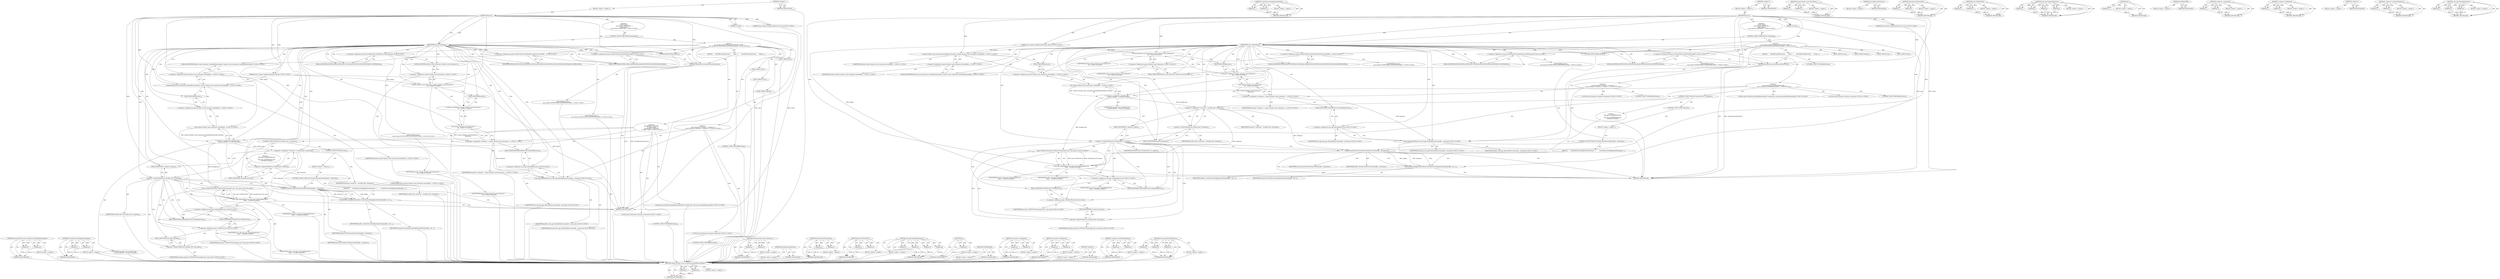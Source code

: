 digraph "web_app.DeleteAllShortcuts" {
vulnerable_143 [label=<(METHOD,content.Details&lt;const extensions.InstalledExtensionInfo&gt;)>];
vulnerable_144 [label=<(PARAM,p1)>];
vulnerable_145 [label=<(PARAM,p2)>];
vulnerable_146 [label=<(BLOCK,&lt;empty&gt;,&lt;empty&gt;)>];
vulnerable_147 [label=<(METHOD_RETURN,ANY)>];
vulnerable_170 [label=<(METHOD,CreateShortcutsInApplicationsMenu)>];
vulnerable_171 [label=<(PARAM,p1)>];
vulnerable_172 [label=<(PARAM,p2)>];
vulnerable_173 [label=<(BLOCK,&lt;empty&gt;,&lt;empty&gt;)>];
vulnerable_174 [label=<(METHOD_RETURN,ANY)>];
vulnerable_6 [label=<(METHOD,&lt;global&gt;)<SUB>1</SUB>>];
vulnerable_7 [label=<(BLOCK,&lt;empty&gt;,&lt;empty&gt;)<SUB>1</SUB>>];
vulnerable_8 [label=<(METHOD,Observe)<SUB>1</SUB>>];
vulnerable_9 [label=<(PARAM,int type)<SUB>1</SUB>>];
vulnerable_10 [label="<(PARAM,const content::NotificationSource&amp; source)<SUB>2</SUB>>"];
vulnerable_11 [label="<(PARAM,const content::NotificationDetails&amp; details)<SUB>3</SUB>>"];
vulnerable_12 [label="<(BLOCK,{
  switch (type) {
    case chrome::NOTIFICATI...,{
  switch (type) {
    case chrome::NOTIFICATI...)<SUB>3</SUB>>"];
vulnerable_13 [label=<(CONTROL_STRUCTURE,SWITCH,switch(type))<SUB>4</SUB>>];
vulnerable_14 [label=<(IDENTIFIER,type,switch(type))<SUB>4</SUB>>];
vulnerable_15 [label="<(BLOCK,{
    case chrome::NOTIFICATION_EXTENSIONS_READ...,{
    case chrome::NOTIFICATION_EXTENSIONS_READ...)<SUB>4</SUB>>"];
vulnerable_16 [label=<(JUMP_TARGET,case)<SUB>5</SUB>>];
vulnerable_17 [label="<(&lt;operator&gt;.fieldAccess,chrome::NOTIFICATION_EXTENSIONS_READY)<SUB>5</SUB>>"];
vulnerable_18 [label="<(IDENTIFIER,chrome,{
    case chrome::NOTIFICATION_EXTENSIONS_READ...)<SUB>5</SUB>>"];
vulnerable_19 [label=<(FIELD_IDENTIFIER,NOTIFICATION_EXTENSIONS_READY,NOTIFICATION_EXTENSIONS_READY)<SUB>5</SUB>>];
vulnerable_20 [label=<(BLOCK,{
      OnceOffCreateShortcuts();
       break;...,{
      OnceOffCreateShortcuts();
       break;...)<SUB>5</SUB>>];
vulnerable_21 [label=<(OnceOffCreateShortcuts,OnceOffCreateShortcuts())<SUB>6</SUB>>];
vulnerable_22 [label=<(CONTROL_STRUCTURE,BREAK,break;)<SUB>7</SUB>>];
vulnerable_23 [label=<(JUMP_TARGET,case)<SUB>9</SUB>>];
vulnerable_24 [label="<(&lt;operator&gt;.fieldAccess,chrome::NOTIFICATION_EXTENSION_INSTALLED_DEPREC...)<SUB>9</SUB>>"];
vulnerable_25 [label="<(IDENTIFIER,chrome,{
    case chrome::NOTIFICATION_EXTENSIONS_READ...)<SUB>9</SUB>>"];
vulnerable_26 [label=<(FIELD_IDENTIFIER,NOTIFICATION_EXTENSION_INSTALLED_DEPRECATED,NOTIFICATION_EXTENSION_INSTALLED_DEPRECATED)<SUB>9</SUB>>];
vulnerable_27 [label="<(BLOCK,{
#if defined(OS_MACOSX)
      if (!apps::IsApp...,{
#if defined(OS_MACOSX)
      if (!apps::IsApp...)<SUB>9</SUB>>"];
vulnerable_28 [label="<(LOCAL,const extensions.InstalledExtensionInfo* installed_info: extensions.InstalledExtensionInfo*)<SUB>14</SUB>>"];
vulnerable_29 [label="<(&lt;operator&gt;.assignment,* installed_info =
           content::Details&lt;...)<SUB>14</SUB>>"];
vulnerable_30 [label="<(IDENTIFIER,installed_info,* installed_info =
           content::Details&lt;...)<SUB>14</SUB>>"];
vulnerable_31 [label="<(ptr,content::Details&lt;const extensions::InstalledExt...)<SUB>15</SUB>>"];
vulnerable_32 [label="<(&lt;operator&gt;.fieldAccess,content::Details&lt;const extensions::InstalledExt...)<SUB>15</SUB>>"];
vulnerable_33 [label="<(content.Details&lt;const extensions.InstalledExtensionInfo&gt;,content::Details&lt;const extensions::InstalledExt...)<SUB>15</SUB>>"];
vulnerable_34 [label="<(&lt;operator&gt;.fieldAccess,content::Details&lt;const extensions::InstalledExt...)<SUB>15</SUB>>"];
vulnerable_35 [label="<(IDENTIFIER,content,content::Details&lt;const extensions::InstalledExt...)<SUB>15</SUB>>"];
vulnerable_36 [label="<(FIELD_IDENTIFIER,Details&lt;const extensions::InstalledExtensionInfo&gt;,Details&lt;const extensions::InstalledExtensionInfo&gt;)<SUB>15</SUB>>"];
vulnerable_37 [label="<(IDENTIFIER,details,content::Details&lt;const extensions::InstalledExt...)<SUB>15</SUB>>"];
vulnerable_38 [label=<(FIELD_IDENTIFIER,ptr,ptr)<SUB>15</SUB>>];
vulnerable_39 [label="<(LOCAL,const Extension* extension: Extension*)<SUB>17</SUB>>"];
vulnerable_40 [label=<(&lt;operator&gt;.assignment,* extension = installed_info-&gt;extension)<SUB>17</SUB>>];
vulnerable_41 [label=<(IDENTIFIER,extension,* extension = installed_info-&gt;extension)<SUB>17</SUB>>];
vulnerable_42 [label=<(&lt;operator&gt;.indirectFieldAccess,installed_info-&gt;extension)<SUB>17</SUB>>];
vulnerable_43 [label=<(IDENTIFIER,installed_info,* extension = installed_info-&gt;extension)<SUB>17</SUB>>];
vulnerable_44 [label=<(FIELD_IDENTIFIER,extension,extension)<SUB>17</SUB>>];
vulnerable_45 [label=<(CONTROL_STRUCTURE,IF,if (installed_info-&gt;is_update))<SUB>18</SUB>>];
vulnerable_46 [label=<(&lt;operator&gt;.indirectFieldAccess,installed_info-&gt;is_update)<SUB>18</SUB>>];
vulnerable_47 [label=<(IDENTIFIER,installed_info,if (installed_info-&gt;is_update))<SUB>18</SUB>>];
vulnerable_48 [label=<(FIELD_IDENTIFIER,is_update,is_update)<SUB>18</SUB>>];
vulnerable_49 [label="<(BLOCK,{
        web_app::UpdateAllShortcuts(
        ...,{
        web_app::UpdateAllShortcuts(
        ...)<SUB>18</SUB>>"];
vulnerable_50 [label="<(web_app.UpdateAllShortcuts,web_app::UpdateAllShortcuts(
            base::...)<SUB>19</SUB>>"];
vulnerable_51 [label="<(&lt;operator&gt;.fieldAccess,web_app::UpdateAllShortcuts)<SUB>19</SUB>>"];
vulnerable_52 [label="<(IDENTIFIER,web_app,web_app::UpdateAllShortcuts(
            base::...)<SUB>19</SUB>>"];
vulnerable_53 [label=<(FIELD_IDENTIFIER,UpdateAllShortcuts,UpdateAllShortcuts)<SUB>19</SUB>>];
vulnerable_54 [label="<(base.UTF8ToUTF16,base::UTF8ToUTF16(installed_info-&gt;old_name))<SUB>20</SUB>>"];
vulnerable_55 [label="<(&lt;operator&gt;.fieldAccess,base::UTF8ToUTF16)<SUB>20</SUB>>"];
vulnerable_56 [label="<(IDENTIFIER,base,base::UTF8ToUTF16(installed_info-&gt;old_name))<SUB>20</SUB>>"];
vulnerable_57 [label=<(FIELD_IDENTIFIER,UTF8ToUTF16,UTF8ToUTF16)<SUB>20</SUB>>];
vulnerable_58 [label=<(&lt;operator&gt;.indirectFieldAccess,installed_info-&gt;old_name)<SUB>20</SUB>>];
vulnerable_59 [label="<(IDENTIFIER,installed_info,base::UTF8ToUTF16(installed_info-&gt;old_name))<SUB>20</SUB>>"];
vulnerable_60 [label=<(FIELD_IDENTIFIER,old_name,old_name)<SUB>20</SUB>>];
vulnerable_61 [label="<(IDENTIFIER,profile_,web_app::UpdateAllShortcuts(
            base::...)<SUB>20</SUB>>"];
vulnerable_62 [label="<(IDENTIFIER,extension,web_app::UpdateAllShortcuts(
            base::...)<SUB>20</SUB>>"];
vulnerable_63 [label=<(CONTROL_STRUCTURE,ELSE,else)<SUB>21</SUB>>];
vulnerable_64 [label=<(BLOCK,&lt;empty&gt;,&lt;empty&gt;)<SUB>21</SUB>>];
vulnerable_65 [label=<(CONTROL_STRUCTURE,IF,if (ShouldCreateShortcutFor(profile_, extension)))<SUB>21</SUB>>];
vulnerable_66 [label=<(ShouldCreateShortcutFor,ShouldCreateShortcutFor(profile_, extension))<SUB>21</SUB>>];
vulnerable_67 [label=<(IDENTIFIER,profile_,ShouldCreateShortcutFor(profile_, extension))<SUB>21</SUB>>];
vulnerable_68 [label=<(IDENTIFIER,extension,ShouldCreateShortcutFor(profile_, extension))<SUB>21</SUB>>];
vulnerable_69 [label=<(BLOCK,{
        CreateShortcutsInApplicationsMenu(pro...,{
        CreateShortcutsInApplicationsMenu(pro...)<SUB>21</SUB>>];
vulnerable_70 [label=<(CreateShortcutsInApplicationsMenu,CreateShortcutsInApplicationsMenu(profile_, ext...)<SUB>22</SUB>>];
vulnerable_71 [label=<(IDENTIFIER,profile_,CreateShortcutsInApplicationsMenu(profile_, ext...)<SUB>22</SUB>>];
vulnerable_72 [label=<(IDENTIFIER,extension,CreateShortcutsInApplicationsMenu(profile_, ext...)<SUB>22</SUB>>];
vulnerable_73 [label=<(CONTROL_STRUCTURE,BREAK,break;)<SUB>24</SUB>>];
vulnerable_74 [label=<(JUMP_TARGET,case)<SUB>26</SUB>>];
vulnerable_75 [label="<(&lt;operator&gt;.fieldAccess,chrome::NOTIFICATION_EXTENSION_UNINSTALLED)<SUB>26</SUB>>"];
vulnerable_76 [label="<(IDENTIFIER,chrome,{
    case chrome::NOTIFICATION_EXTENSIONS_READ...)<SUB>26</SUB>>"];
vulnerable_77 [label=<(FIELD_IDENTIFIER,NOTIFICATION_EXTENSION_UNINSTALLED,NOTIFICATION_EXTENSION_UNINSTALLED)<SUB>26</SUB>>];
vulnerable_78 [label="<(BLOCK,{
      const Extension* extension = content::D...,{
      const Extension* extension = content::D...)<SUB>26</SUB>>"];
vulnerable_79 [label="<(LOCAL,const Extension* extension: Extension*)<SUB>27</SUB>>"];
vulnerable_80 [label="<(&lt;operator&gt;.assignment,* extension = content::Details&lt;const Extension&gt;...)<SUB>27</SUB>>"];
vulnerable_81 [label="<(IDENTIFIER,extension,* extension = content::Details&lt;const Extension&gt;...)<SUB>27</SUB>>"];
vulnerable_82 [label="<(ptr,content::Details&lt;const Extension&gt;(
          de...)<SUB>27</SUB>>"];
vulnerable_83 [label="<(&lt;operator&gt;.fieldAccess,content::Details&lt;const Extension&gt;(
          de...)<SUB>27</SUB>>"];
vulnerable_84 [label="<(content.Details&lt;const Extension&gt;,content::Details&lt;const Extension&gt;(
          de...)<SUB>27</SUB>>"];
vulnerable_85 [label="<(&lt;operator&gt;.fieldAccess,content::Details&lt;const Extension&gt;)<SUB>27</SUB>>"];
vulnerable_86 [label="<(IDENTIFIER,content,content::Details&lt;const Extension&gt;(
          de...)<SUB>27</SUB>>"];
vulnerable_87 [label=<(FIELD_IDENTIFIER,Details&lt;const Extension&gt;,Details&lt;const Extension&gt;)<SUB>27</SUB>>];
vulnerable_88 [label="<(IDENTIFIER,details,content::Details&lt;const Extension&gt;(
          de...)<SUB>28</SUB>>"];
vulnerable_89 [label=<(FIELD_IDENTIFIER,ptr,ptr)<SUB>27</SUB>>];
vulnerable_90 [label="<(web_app.DeleteAllShortcuts,web_app::DeleteAllShortcuts(profile_, extension))<SUB>29</SUB>>"];
vulnerable_91 [label="<(&lt;operator&gt;.fieldAccess,web_app::DeleteAllShortcuts)<SUB>29</SUB>>"];
vulnerable_92 [label="<(IDENTIFIER,web_app,web_app::DeleteAllShortcuts(profile_, extension))<SUB>29</SUB>>"];
vulnerable_93 [label=<(FIELD_IDENTIFIER,DeleteAllShortcuts,DeleteAllShortcuts)<SUB>29</SUB>>];
vulnerable_94 [label="<(IDENTIFIER,profile_,web_app::DeleteAllShortcuts(profile_, extension))<SUB>29</SUB>>"];
vulnerable_95 [label="<(IDENTIFIER,extension,web_app::DeleteAllShortcuts(profile_, extension))<SUB>29</SUB>>"];
vulnerable_96 [label=<(CONTROL_STRUCTURE,BREAK,break;)<SUB>30</SUB>>];
vulnerable_97 [label=<(JUMP_TARGET,default)<SUB>32</SUB>>];
vulnerable_98 [label=<(NOTREACHED,NOTREACHED())<SUB>33</SUB>>];
vulnerable_99 [label=<(METHOD_RETURN,void)<SUB>1</SUB>>];
vulnerable_101 [label=<(METHOD_RETURN,ANY)<SUB>1</SUB>>];
vulnerable_175 [label=<(METHOD,content.Details&lt;const Extension&gt;)>];
vulnerable_176 [label=<(PARAM,p1)>];
vulnerable_177 [label=<(PARAM,p2)>];
vulnerable_178 [label=<(BLOCK,&lt;empty&gt;,&lt;empty&gt;)>];
vulnerable_179 [label=<(METHOD_RETURN,ANY)>];
vulnerable_131 [label=<(METHOD,OnceOffCreateShortcuts)>];
vulnerable_132 [label=<(BLOCK,&lt;empty&gt;,&lt;empty&gt;)>];
vulnerable_133 [label=<(METHOD_RETURN,ANY)>];
vulnerable_165 [label=<(METHOD,ShouldCreateShortcutFor)>];
vulnerable_166 [label=<(PARAM,p1)>];
vulnerable_167 [label=<(PARAM,p2)>];
vulnerable_168 [label=<(BLOCK,&lt;empty&gt;,&lt;empty&gt;)>];
vulnerable_169 [label=<(METHOD_RETURN,ANY)>];
vulnerable_160 [label=<(METHOD,base.UTF8ToUTF16)>];
vulnerable_161 [label=<(PARAM,p1)>];
vulnerable_162 [label=<(PARAM,p2)>];
vulnerable_163 [label=<(BLOCK,&lt;empty&gt;,&lt;empty&gt;)>];
vulnerable_164 [label=<(METHOD_RETURN,ANY)>];
vulnerable_153 [label=<(METHOD,web_app.UpdateAllShortcuts)>];
vulnerable_154 [label=<(PARAM,p1)>];
vulnerable_155 [label=<(PARAM,p2)>];
vulnerable_156 [label=<(PARAM,p3)>];
vulnerable_157 [label=<(PARAM,p4)>];
vulnerable_158 [label=<(BLOCK,&lt;empty&gt;,&lt;empty&gt;)>];
vulnerable_159 [label=<(METHOD_RETURN,ANY)>];
vulnerable_139 [label=<(METHOD,ptr)>];
vulnerable_140 [label=<(PARAM,p1)>];
vulnerable_141 [label=<(BLOCK,&lt;empty&gt;,&lt;empty&gt;)>];
vulnerable_142 [label=<(METHOD_RETURN,ANY)>];
vulnerable_186 [label=<(METHOD,NOTREACHED)>];
vulnerable_187 [label=<(BLOCK,&lt;empty&gt;,&lt;empty&gt;)>];
vulnerable_188 [label=<(METHOD_RETURN,ANY)>];
vulnerable_134 [label=<(METHOD,&lt;operator&gt;.assignment)>];
vulnerable_135 [label=<(PARAM,p1)>];
vulnerable_136 [label=<(PARAM,p2)>];
vulnerable_137 [label=<(BLOCK,&lt;empty&gt;,&lt;empty&gt;)>];
vulnerable_138 [label=<(METHOD_RETURN,ANY)>];
vulnerable_126 [label=<(METHOD,&lt;operator&gt;.fieldAccess)>];
vulnerable_127 [label=<(PARAM,p1)>];
vulnerable_128 [label=<(PARAM,p2)>];
vulnerable_129 [label=<(BLOCK,&lt;empty&gt;,&lt;empty&gt;)>];
vulnerable_130 [label=<(METHOD_RETURN,ANY)>];
vulnerable_120 [label=<(METHOD,&lt;global&gt;)<SUB>1</SUB>>];
vulnerable_121 [label=<(BLOCK,&lt;empty&gt;,&lt;empty&gt;)>];
vulnerable_122 [label=<(METHOD_RETURN,ANY)>];
vulnerable_148 [label=<(METHOD,&lt;operator&gt;.indirectFieldAccess)>];
vulnerable_149 [label=<(PARAM,p1)>];
vulnerable_150 [label=<(PARAM,p2)>];
vulnerable_151 [label=<(BLOCK,&lt;empty&gt;,&lt;empty&gt;)>];
vulnerable_152 [label=<(METHOD_RETURN,ANY)>];
vulnerable_180 [label=<(METHOD,web_app.DeleteAllShortcuts)>];
vulnerable_181 [label=<(PARAM,p1)>];
vulnerable_182 [label=<(PARAM,p2)>];
vulnerable_183 [label=<(PARAM,p3)>];
vulnerable_184 [label=<(BLOCK,&lt;empty&gt;,&lt;empty&gt;)>];
vulnerable_185 [label=<(METHOD_RETURN,ANY)>];
fixed_143 [label=<(METHOD,content.Details&lt;const extensions.InstalledExtensionInfo&gt;)>];
fixed_144 [label=<(PARAM,p1)>];
fixed_145 [label=<(PARAM,p2)>];
fixed_146 [label=<(BLOCK,&lt;empty&gt;,&lt;empty&gt;)>];
fixed_147 [label=<(METHOD_RETURN,ANY)>];
fixed_170 [label=<(METHOD,CreateShortcutsInApplicationsMenu)>];
fixed_171 [label=<(PARAM,p1)>];
fixed_172 [label=<(PARAM,p2)>];
fixed_173 [label=<(BLOCK,&lt;empty&gt;,&lt;empty&gt;)>];
fixed_174 [label=<(METHOD_RETURN,ANY)>];
fixed_6 [label=<(METHOD,&lt;global&gt;)<SUB>1</SUB>>];
fixed_7 [label=<(BLOCK,&lt;empty&gt;,&lt;empty&gt;)<SUB>1</SUB>>];
fixed_8 [label=<(METHOD,Observe)<SUB>1</SUB>>];
fixed_9 [label=<(PARAM,int type)<SUB>1</SUB>>];
fixed_10 [label="<(PARAM,const content::NotificationSource&amp; source)<SUB>2</SUB>>"];
fixed_11 [label="<(PARAM,const content::NotificationDetails&amp; details)<SUB>3</SUB>>"];
fixed_12 [label="<(BLOCK,{
  switch (type) {
    case chrome::NOTIFICATI...,{
  switch (type) {
    case chrome::NOTIFICATI...)<SUB>3</SUB>>"];
fixed_13 [label=<(CONTROL_STRUCTURE,SWITCH,switch(type))<SUB>4</SUB>>];
fixed_14 [label=<(IDENTIFIER,type,switch(type))<SUB>4</SUB>>];
fixed_15 [label="<(BLOCK,{
    case chrome::NOTIFICATION_EXTENSIONS_READ...,{
    case chrome::NOTIFICATION_EXTENSIONS_READ...)<SUB>4</SUB>>"];
fixed_16 [label=<(JUMP_TARGET,case)<SUB>5</SUB>>];
fixed_17 [label="<(&lt;operator&gt;.fieldAccess,chrome::NOTIFICATION_EXTENSIONS_READY)<SUB>5</SUB>>"];
fixed_18 [label="<(IDENTIFIER,chrome,{
    case chrome::NOTIFICATION_EXTENSIONS_READ...)<SUB>5</SUB>>"];
fixed_19 [label=<(FIELD_IDENTIFIER,NOTIFICATION_EXTENSIONS_READY,NOTIFICATION_EXTENSIONS_READY)<SUB>5</SUB>>];
fixed_20 [label=<(BLOCK,{
      OnceOffCreateShortcuts();
       break;...,{
      OnceOffCreateShortcuts();
       break;...)<SUB>5</SUB>>];
fixed_21 [label=<(OnceOffCreateShortcuts,OnceOffCreateShortcuts())<SUB>6</SUB>>];
fixed_22 [label=<(CONTROL_STRUCTURE,BREAK,break;)<SUB>7</SUB>>];
fixed_23 [label=<(JUMP_TARGET,case)<SUB>9</SUB>>];
fixed_24 [label="<(&lt;operator&gt;.fieldAccess,chrome::NOTIFICATION_EXTENSION_INSTALLED_DEPREC...)<SUB>9</SUB>>"];
fixed_25 [label="<(IDENTIFIER,chrome,{
    case chrome::NOTIFICATION_EXTENSIONS_READ...)<SUB>9</SUB>>"];
fixed_26 [label=<(FIELD_IDENTIFIER,NOTIFICATION_EXTENSION_INSTALLED_DEPRECATED,NOTIFICATION_EXTENSION_INSTALLED_DEPRECATED)<SUB>9</SUB>>];
fixed_27 [label="<(BLOCK,{
       const extensions::InstalledExtensionIn...,{
       const extensions::InstalledExtensionIn...)<SUB>9</SUB>>"];
fixed_28 [label="<(LOCAL,const extensions.InstalledExtensionInfo* installed_info: extensions.InstalledExtensionInfo*)<SUB>10</SUB>>"];
fixed_29 [label="<(&lt;operator&gt;.assignment,* installed_info =
           content::Details&lt;...)<SUB>10</SUB>>"];
fixed_30 [label="<(IDENTIFIER,installed_info,* installed_info =
           content::Details&lt;...)<SUB>10</SUB>>"];
fixed_31 [label="<(ptr,content::Details&lt;const extensions::InstalledExt...)<SUB>11</SUB>>"];
fixed_32 [label="<(&lt;operator&gt;.fieldAccess,content::Details&lt;const extensions::InstalledExt...)<SUB>11</SUB>>"];
fixed_33 [label="<(content.Details&lt;const extensions.InstalledExtensionInfo&gt;,content::Details&lt;const extensions::InstalledExt...)<SUB>11</SUB>>"];
fixed_34 [label="<(&lt;operator&gt;.fieldAccess,content::Details&lt;const extensions::InstalledExt...)<SUB>11</SUB>>"];
fixed_35 [label="<(IDENTIFIER,content,content::Details&lt;const extensions::InstalledExt...)<SUB>11</SUB>>"];
fixed_36 [label="<(FIELD_IDENTIFIER,Details&lt;const extensions::InstalledExtensionInfo&gt;,Details&lt;const extensions::InstalledExtensionInfo&gt;)<SUB>11</SUB>>"];
fixed_37 [label="<(IDENTIFIER,details,content::Details&lt;const extensions::InstalledExt...)<SUB>11</SUB>>"];
fixed_38 [label=<(FIELD_IDENTIFIER,ptr,ptr)<SUB>11</SUB>>];
fixed_39 [label="<(LOCAL,const Extension* extension: Extension*)<SUB>13</SUB>>"];
fixed_40 [label=<(&lt;operator&gt;.assignment,* extension = installed_info-&gt;extension)<SUB>13</SUB>>];
fixed_41 [label=<(IDENTIFIER,extension,* extension = installed_info-&gt;extension)<SUB>13</SUB>>];
fixed_42 [label=<(&lt;operator&gt;.indirectFieldAccess,installed_info-&gt;extension)<SUB>13</SUB>>];
fixed_43 [label=<(IDENTIFIER,installed_info,* extension = installed_info-&gt;extension)<SUB>13</SUB>>];
fixed_44 [label=<(FIELD_IDENTIFIER,extension,extension)<SUB>13</SUB>>];
fixed_45 [label=<(CONTROL_STRUCTURE,IF,if (installed_info-&gt;is_update))<SUB>14</SUB>>];
fixed_46 [label=<(&lt;operator&gt;.indirectFieldAccess,installed_info-&gt;is_update)<SUB>14</SUB>>];
fixed_47 [label=<(IDENTIFIER,installed_info,if (installed_info-&gt;is_update))<SUB>14</SUB>>];
fixed_48 [label=<(FIELD_IDENTIFIER,is_update,is_update)<SUB>14</SUB>>];
fixed_49 [label="<(BLOCK,{
        web_app::UpdateAllShortcuts(
        ...,{
        web_app::UpdateAllShortcuts(
        ...)<SUB>14</SUB>>"];
fixed_50 [label="<(web_app.UpdateAllShortcuts,web_app::UpdateAllShortcuts(
            base::...)<SUB>15</SUB>>"];
fixed_51 [label="<(&lt;operator&gt;.fieldAccess,web_app::UpdateAllShortcuts)<SUB>15</SUB>>"];
fixed_52 [label="<(IDENTIFIER,web_app,web_app::UpdateAllShortcuts(
            base::...)<SUB>15</SUB>>"];
fixed_53 [label=<(FIELD_IDENTIFIER,UpdateAllShortcuts,UpdateAllShortcuts)<SUB>15</SUB>>];
fixed_54 [label="<(base.UTF8ToUTF16,base::UTF8ToUTF16(installed_info-&gt;old_name))<SUB>16</SUB>>"];
fixed_55 [label="<(&lt;operator&gt;.fieldAccess,base::UTF8ToUTF16)<SUB>16</SUB>>"];
fixed_56 [label="<(IDENTIFIER,base,base::UTF8ToUTF16(installed_info-&gt;old_name))<SUB>16</SUB>>"];
fixed_57 [label=<(FIELD_IDENTIFIER,UTF8ToUTF16,UTF8ToUTF16)<SUB>16</SUB>>];
fixed_58 [label=<(&lt;operator&gt;.indirectFieldAccess,installed_info-&gt;old_name)<SUB>16</SUB>>];
fixed_59 [label="<(IDENTIFIER,installed_info,base::UTF8ToUTF16(installed_info-&gt;old_name))<SUB>16</SUB>>"];
fixed_60 [label=<(FIELD_IDENTIFIER,old_name,old_name)<SUB>16</SUB>>];
fixed_61 [label="<(IDENTIFIER,profile_,web_app::UpdateAllShortcuts(
            base::...)<SUB>16</SUB>>"];
fixed_62 [label="<(IDENTIFIER,extension,web_app::UpdateAllShortcuts(
            base::...)<SUB>16</SUB>>"];
fixed_63 [label=<(CONTROL_STRUCTURE,ELSE,else)<SUB>17</SUB>>];
fixed_64 [label=<(BLOCK,&lt;empty&gt;,&lt;empty&gt;)<SUB>17</SUB>>];
fixed_65 [label=<(CONTROL_STRUCTURE,IF,if (ShouldCreateShortcutFor(profile_, extension)))<SUB>17</SUB>>];
fixed_66 [label=<(ShouldCreateShortcutFor,ShouldCreateShortcutFor(profile_, extension))<SUB>17</SUB>>];
fixed_67 [label=<(IDENTIFIER,profile_,ShouldCreateShortcutFor(profile_, extension))<SUB>17</SUB>>];
fixed_68 [label=<(IDENTIFIER,extension,ShouldCreateShortcutFor(profile_, extension))<SUB>17</SUB>>];
fixed_69 [label=<(BLOCK,{
        CreateShortcutsInApplicationsMenu(pro...,{
        CreateShortcutsInApplicationsMenu(pro...)<SUB>17</SUB>>];
fixed_70 [label=<(CreateShortcutsInApplicationsMenu,CreateShortcutsInApplicationsMenu(profile_, ext...)<SUB>18</SUB>>];
fixed_71 [label=<(IDENTIFIER,profile_,CreateShortcutsInApplicationsMenu(profile_, ext...)<SUB>18</SUB>>];
fixed_72 [label=<(IDENTIFIER,extension,CreateShortcutsInApplicationsMenu(profile_, ext...)<SUB>18</SUB>>];
fixed_73 [label=<(CONTROL_STRUCTURE,BREAK,break;)<SUB>20</SUB>>];
fixed_74 [label=<(JUMP_TARGET,case)<SUB>22</SUB>>];
fixed_75 [label="<(&lt;operator&gt;.fieldAccess,chrome::NOTIFICATION_EXTENSION_UNINSTALLED)<SUB>22</SUB>>"];
fixed_76 [label="<(IDENTIFIER,chrome,{
    case chrome::NOTIFICATION_EXTENSIONS_READ...)<SUB>22</SUB>>"];
fixed_77 [label=<(FIELD_IDENTIFIER,NOTIFICATION_EXTENSION_UNINSTALLED,NOTIFICATION_EXTENSION_UNINSTALLED)<SUB>22</SUB>>];
fixed_78 [label="<(BLOCK,{
      const Extension* extension = content::D...,{
      const Extension* extension = content::D...)<SUB>22</SUB>>"];
fixed_79 [label="<(LOCAL,const Extension* extension: Extension*)<SUB>23</SUB>>"];
fixed_80 [label="<(&lt;operator&gt;.assignment,* extension = content::Details&lt;const Extension&gt;...)<SUB>23</SUB>>"];
fixed_81 [label="<(IDENTIFIER,extension,* extension = content::Details&lt;const Extension&gt;...)<SUB>23</SUB>>"];
fixed_82 [label="<(ptr,content::Details&lt;const Extension&gt;(
          de...)<SUB>23</SUB>>"];
fixed_83 [label="<(&lt;operator&gt;.fieldAccess,content::Details&lt;const Extension&gt;(
          de...)<SUB>23</SUB>>"];
fixed_84 [label="<(content.Details&lt;const Extension&gt;,content::Details&lt;const Extension&gt;(
          de...)<SUB>23</SUB>>"];
fixed_85 [label="<(&lt;operator&gt;.fieldAccess,content::Details&lt;const Extension&gt;)<SUB>23</SUB>>"];
fixed_86 [label="<(IDENTIFIER,content,content::Details&lt;const Extension&gt;(
          de...)<SUB>23</SUB>>"];
fixed_87 [label=<(FIELD_IDENTIFIER,Details&lt;const Extension&gt;,Details&lt;const Extension&gt;)<SUB>23</SUB>>];
fixed_88 [label="<(IDENTIFIER,details,content::Details&lt;const Extension&gt;(
          de...)<SUB>24</SUB>>"];
fixed_89 [label=<(FIELD_IDENTIFIER,ptr,ptr)<SUB>23</SUB>>];
fixed_90 [label="<(web_app.DeleteAllShortcuts,web_app::DeleteAllShortcuts(profile_, extension))<SUB>25</SUB>>"];
fixed_91 [label="<(&lt;operator&gt;.fieldAccess,web_app::DeleteAllShortcuts)<SUB>25</SUB>>"];
fixed_92 [label="<(IDENTIFIER,web_app,web_app::DeleteAllShortcuts(profile_, extension))<SUB>25</SUB>>"];
fixed_93 [label=<(FIELD_IDENTIFIER,DeleteAllShortcuts,DeleteAllShortcuts)<SUB>25</SUB>>];
fixed_94 [label="<(IDENTIFIER,profile_,web_app::DeleteAllShortcuts(profile_, extension))<SUB>25</SUB>>"];
fixed_95 [label="<(IDENTIFIER,extension,web_app::DeleteAllShortcuts(profile_, extension))<SUB>25</SUB>>"];
fixed_96 [label=<(CONTROL_STRUCTURE,BREAK,break;)<SUB>26</SUB>>];
fixed_97 [label=<(JUMP_TARGET,default)<SUB>28</SUB>>];
fixed_98 [label=<(NOTREACHED,NOTREACHED())<SUB>29</SUB>>];
fixed_99 [label=<(METHOD_RETURN,void)<SUB>1</SUB>>];
fixed_101 [label=<(METHOD_RETURN,ANY)<SUB>1</SUB>>];
fixed_175 [label=<(METHOD,content.Details&lt;const Extension&gt;)>];
fixed_176 [label=<(PARAM,p1)>];
fixed_177 [label=<(PARAM,p2)>];
fixed_178 [label=<(BLOCK,&lt;empty&gt;,&lt;empty&gt;)>];
fixed_179 [label=<(METHOD_RETURN,ANY)>];
fixed_131 [label=<(METHOD,OnceOffCreateShortcuts)>];
fixed_132 [label=<(BLOCK,&lt;empty&gt;,&lt;empty&gt;)>];
fixed_133 [label=<(METHOD_RETURN,ANY)>];
fixed_165 [label=<(METHOD,ShouldCreateShortcutFor)>];
fixed_166 [label=<(PARAM,p1)>];
fixed_167 [label=<(PARAM,p2)>];
fixed_168 [label=<(BLOCK,&lt;empty&gt;,&lt;empty&gt;)>];
fixed_169 [label=<(METHOD_RETURN,ANY)>];
fixed_160 [label=<(METHOD,base.UTF8ToUTF16)>];
fixed_161 [label=<(PARAM,p1)>];
fixed_162 [label=<(PARAM,p2)>];
fixed_163 [label=<(BLOCK,&lt;empty&gt;,&lt;empty&gt;)>];
fixed_164 [label=<(METHOD_RETURN,ANY)>];
fixed_153 [label=<(METHOD,web_app.UpdateAllShortcuts)>];
fixed_154 [label=<(PARAM,p1)>];
fixed_155 [label=<(PARAM,p2)>];
fixed_156 [label=<(PARAM,p3)>];
fixed_157 [label=<(PARAM,p4)>];
fixed_158 [label=<(BLOCK,&lt;empty&gt;,&lt;empty&gt;)>];
fixed_159 [label=<(METHOD_RETURN,ANY)>];
fixed_139 [label=<(METHOD,ptr)>];
fixed_140 [label=<(PARAM,p1)>];
fixed_141 [label=<(BLOCK,&lt;empty&gt;,&lt;empty&gt;)>];
fixed_142 [label=<(METHOD_RETURN,ANY)>];
fixed_186 [label=<(METHOD,NOTREACHED)>];
fixed_187 [label=<(BLOCK,&lt;empty&gt;,&lt;empty&gt;)>];
fixed_188 [label=<(METHOD_RETURN,ANY)>];
fixed_134 [label=<(METHOD,&lt;operator&gt;.assignment)>];
fixed_135 [label=<(PARAM,p1)>];
fixed_136 [label=<(PARAM,p2)>];
fixed_137 [label=<(BLOCK,&lt;empty&gt;,&lt;empty&gt;)>];
fixed_138 [label=<(METHOD_RETURN,ANY)>];
fixed_126 [label=<(METHOD,&lt;operator&gt;.fieldAccess)>];
fixed_127 [label=<(PARAM,p1)>];
fixed_128 [label=<(PARAM,p2)>];
fixed_129 [label=<(BLOCK,&lt;empty&gt;,&lt;empty&gt;)>];
fixed_130 [label=<(METHOD_RETURN,ANY)>];
fixed_120 [label=<(METHOD,&lt;global&gt;)<SUB>1</SUB>>];
fixed_121 [label=<(BLOCK,&lt;empty&gt;,&lt;empty&gt;)>];
fixed_122 [label=<(METHOD_RETURN,ANY)>];
fixed_148 [label=<(METHOD,&lt;operator&gt;.indirectFieldAccess)>];
fixed_149 [label=<(PARAM,p1)>];
fixed_150 [label=<(PARAM,p2)>];
fixed_151 [label=<(BLOCK,&lt;empty&gt;,&lt;empty&gt;)>];
fixed_152 [label=<(METHOD_RETURN,ANY)>];
fixed_180 [label=<(METHOD,web_app.DeleteAllShortcuts)>];
fixed_181 [label=<(PARAM,p1)>];
fixed_182 [label=<(PARAM,p2)>];
fixed_183 [label=<(PARAM,p3)>];
fixed_184 [label=<(BLOCK,&lt;empty&gt;,&lt;empty&gt;)>];
fixed_185 [label=<(METHOD_RETURN,ANY)>];
vulnerable_143 -> vulnerable_144  [key=0, label="AST: "];
vulnerable_143 -> vulnerable_144  [key=1, label="DDG: "];
vulnerable_143 -> vulnerable_146  [key=0, label="AST: "];
vulnerable_143 -> vulnerable_145  [key=0, label="AST: "];
vulnerable_143 -> vulnerable_145  [key=1, label="DDG: "];
vulnerable_143 -> vulnerable_147  [key=0, label="AST: "];
vulnerable_143 -> vulnerable_147  [key=1, label="CFG: "];
vulnerable_144 -> vulnerable_147  [key=0, label="DDG: p1"];
vulnerable_145 -> vulnerable_147  [key=0, label="DDG: p2"];
vulnerable_146 -> fixed_143  [key=0];
vulnerable_147 -> fixed_143  [key=0];
vulnerable_170 -> vulnerable_171  [key=0, label="AST: "];
vulnerable_170 -> vulnerable_171  [key=1, label="DDG: "];
vulnerable_170 -> vulnerable_173  [key=0, label="AST: "];
vulnerable_170 -> vulnerable_172  [key=0, label="AST: "];
vulnerable_170 -> vulnerable_172  [key=1, label="DDG: "];
vulnerable_170 -> vulnerable_174  [key=0, label="AST: "];
vulnerable_170 -> vulnerable_174  [key=1, label="CFG: "];
vulnerable_171 -> vulnerable_174  [key=0, label="DDG: p1"];
vulnerable_172 -> vulnerable_174  [key=0, label="DDG: p2"];
vulnerable_173 -> fixed_143  [key=0];
vulnerable_174 -> fixed_143  [key=0];
vulnerable_6 -> vulnerable_7  [key=0, label="AST: "];
vulnerable_6 -> vulnerable_101  [key=0, label="AST: "];
vulnerable_6 -> vulnerable_101  [key=1, label="CFG: "];
vulnerable_7 -> vulnerable_8  [key=0, label="AST: "];
vulnerable_8 -> vulnerable_9  [key=0, label="AST: "];
vulnerable_8 -> vulnerable_9  [key=1, label="DDG: "];
vulnerable_8 -> vulnerable_10  [key=0, label="AST: "];
vulnerable_8 -> vulnerable_10  [key=1, label="DDG: "];
vulnerable_8 -> vulnerable_11  [key=0, label="AST: "];
vulnerable_8 -> vulnerable_11  [key=1, label="DDG: "];
vulnerable_8 -> vulnerable_12  [key=0, label="AST: "];
vulnerable_8 -> vulnerable_99  [key=0, label="AST: "];
vulnerable_8 -> vulnerable_14  [key=0, label="CFG: "];
vulnerable_8 -> vulnerable_14  [key=1, label="DDG: "];
vulnerable_8 -> vulnerable_98  [key=0, label="DDG: "];
vulnerable_8 -> vulnerable_21  [key=0, label="DDG: "];
vulnerable_8 -> vulnerable_90  [key=0, label="DDG: "];
vulnerable_8 -> vulnerable_50  [key=0, label="DDG: "];
vulnerable_8 -> vulnerable_33  [key=0, label="DDG: "];
vulnerable_8 -> vulnerable_84  [key=0, label="DDG: "];
vulnerable_8 -> vulnerable_66  [key=0, label="DDG: "];
vulnerable_8 -> vulnerable_70  [key=0, label="DDG: "];
vulnerable_9 -> vulnerable_99  [key=0, label="DDG: type"];
vulnerable_10 -> vulnerable_99  [key=0, label="DDG: source"];
vulnerable_11 -> vulnerable_99  [key=0, label="DDG: details"];
vulnerable_11 -> vulnerable_33  [key=0, label="DDG: details"];
vulnerable_11 -> vulnerable_84  [key=0, label="DDG: details"];
vulnerable_12 -> vulnerable_13  [key=0, label="AST: "];
vulnerable_13 -> vulnerable_14  [key=0, label="AST: "];
vulnerable_13 -> vulnerable_15  [key=0, label="AST: "];
vulnerable_14 -> vulnerable_19  [key=0, label="CFG: "];
vulnerable_14 -> vulnerable_19  [key=1, label="CDG: "];
vulnerable_14 -> vulnerable_26  [key=0, label="CFG: "];
vulnerable_14 -> vulnerable_26  [key=1, label="CDG: "];
vulnerable_14 -> vulnerable_77  [key=0, label="CFG: "];
vulnerable_14 -> vulnerable_77  [key=1, label="CDG: "];
vulnerable_14 -> vulnerable_98  [key=0, label="CFG: "];
vulnerable_14 -> vulnerable_98  [key=1, label="CDG: "];
vulnerable_14 -> vulnerable_17  [key=0, label="CDG: "];
vulnerable_14 -> vulnerable_34  [key=0, label="CDG: "];
vulnerable_14 -> vulnerable_21  [key=0, label="CDG: "];
vulnerable_14 -> vulnerable_48  [key=0, label="CDG: "];
vulnerable_14 -> vulnerable_32  [key=0, label="CDG: "];
vulnerable_14 -> vulnerable_42  [key=0, label="CDG: "];
vulnerable_14 -> vulnerable_89  [key=0, label="CDG: "];
vulnerable_14 -> vulnerable_75  [key=0, label="CDG: "];
vulnerable_14 -> vulnerable_46  [key=0, label="CDG: "];
vulnerable_14 -> vulnerable_84  [key=0, label="CDG: "];
vulnerable_14 -> vulnerable_85  [key=0, label="CDG: "];
vulnerable_14 -> vulnerable_38  [key=0, label="CDG: "];
vulnerable_14 -> vulnerable_40  [key=0, label="CDG: "];
vulnerable_14 -> vulnerable_29  [key=0, label="CDG: "];
vulnerable_14 -> vulnerable_87  [key=0, label="CDG: "];
vulnerable_14 -> vulnerable_91  [key=0, label="CDG: "];
vulnerable_14 -> vulnerable_44  [key=0, label="CDG: "];
vulnerable_14 -> vulnerable_82  [key=0, label="CDG: "];
vulnerable_14 -> vulnerable_93  [key=0, label="CDG: "];
vulnerable_14 -> vulnerable_90  [key=0, label="CDG: "];
vulnerable_14 -> vulnerable_24  [key=0, label="CDG: "];
vulnerable_14 -> vulnerable_80  [key=0, label="CDG: "];
vulnerable_14 -> vulnerable_33  [key=0, label="CDG: "];
vulnerable_14 -> vulnerable_83  [key=0, label="CDG: "];
vulnerable_14 -> vulnerable_36  [key=0, label="CDG: "];
vulnerable_14 -> vulnerable_31  [key=0, label="CDG: "];
vulnerable_15 -> vulnerable_16  [key=0, label="AST: "];
vulnerable_15 -> vulnerable_17  [key=0, label="AST: "];
vulnerable_15 -> vulnerable_20  [key=0, label="AST: "];
vulnerable_15 -> vulnerable_23  [key=0, label="AST: "];
vulnerable_15 -> vulnerable_24  [key=0, label="AST: "];
vulnerable_15 -> vulnerable_27  [key=0, label="AST: "];
vulnerable_15 -> vulnerable_74  [key=0, label="AST: "];
vulnerable_15 -> vulnerable_75  [key=0, label="AST: "];
vulnerable_15 -> vulnerable_78  [key=0, label="AST: "];
vulnerable_15 -> vulnerable_97  [key=0, label="AST: "];
vulnerable_15 -> vulnerable_98  [key=0, label="AST: "];
vulnerable_16 -> fixed_143  [key=0];
vulnerable_17 -> vulnerable_18  [key=0, label="AST: "];
vulnerable_17 -> vulnerable_19  [key=0, label="AST: "];
vulnerable_17 -> vulnerable_21  [key=0, label="CFG: "];
vulnerable_18 -> fixed_143  [key=0];
vulnerable_19 -> vulnerable_17  [key=0, label="CFG: "];
vulnerable_20 -> vulnerable_21  [key=0, label="AST: "];
vulnerable_20 -> vulnerable_22  [key=0, label="AST: "];
vulnerable_21 -> vulnerable_99  [key=0, label="CFG: "];
vulnerable_21 -> vulnerable_99  [key=1, label="DDG: OnceOffCreateShortcuts()"];
vulnerable_22 -> fixed_143  [key=0];
vulnerable_23 -> fixed_143  [key=0];
vulnerable_24 -> vulnerable_25  [key=0, label="AST: "];
vulnerable_24 -> vulnerable_26  [key=0, label="AST: "];
vulnerable_24 -> vulnerable_36  [key=0, label="CFG: "];
vulnerable_25 -> fixed_143  [key=0];
vulnerable_26 -> vulnerable_24  [key=0, label="CFG: "];
vulnerable_27 -> vulnerable_28  [key=0, label="AST: "];
vulnerable_27 -> vulnerable_29  [key=0, label="AST: "];
vulnerable_27 -> vulnerable_39  [key=0, label="AST: "];
vulnerable_27 -> vulnerable_40  [key=0, label="AST: "];
vulnerable_27 -> vulnerable_45  [key=0, label="AST: "];
vulnerable_27 -> vulnerable_73  [key=0, label="AST: "];
vulnerable_28 -> fixed_143  [key=0];
vulnerable_29 -> vulnerable_30  [key=0, label="AST: "];
vulnerable_29 -> vulnerable_31  [key=0, label="AST: "];
vulnerable_29 -> vulnerable_44  [key=0, label="CFG: "];
vulnerable_29 -> vulnerable_40  [key=0, label="DDG: installed_info"];
vulnerable_29 -> vulnerable_54  [key=0, label="DDG: installed_info"];
vulnerable_30 -> fixed_143  [key=0];
vulnerable_31 -> vulnerable_32  [key=0, label="AST: "];
vulnerable_31 -> vulnerable_29  [key=0, label="CFG: "];
vulnerable_31 -> vulnerable_29  [key=1, label="DDG: content::Details&lt;const extensions::InstalledExtensionInfo&gt;(details)
               .ptr"];
vulnerable_32 -> vulnerable_33  [key=0, label="AST: "];
vulnerable_32 -> vulnerable_38  [key=0, label="AST: "];
vulnerable_32 -> vulnerable_31  [key=0, label="CFG: "];
vulnerable_33 -> vulnerable_34  [key=0, label="AST: "];
vulnerable_33 -> vulnerable_37  [key=0, label="AST: "];
vulnerable_33 -> vulnerable_38  [key=0, label="CFG: "];
vulnerable_34 -> vulnerable_35  [key=0, label="AST: "];
vulnerable_34 -> vulnerable_36  [key=0, label="AST: "];
vulnerable_34 -> vulnerable_33  [key=0, label="CFG: "];
vulnerable_35 -> fixed_143  [key=0];
vulnerable_36 -> vulnerable_34  [key=0, label="CFG: "];
vulnerable_37 -> fixed_143  [key=0];
vulnerable_38 -> vulnerable_32  [key=0, label="CFG: "];
vulnerable_39 -> fixed_143  [key=0];
vulnerable_40 -> vulnerable_41  [key=0, label="AST: "];
vulnerable_40 -> vulnerable_42  [key=0, label="AST: "];
vulnerable_40 -> vulnerable_48  [key=0, label="CFG: "];
vulnerable_40 -> vulnerable_50  [key=0, label="DDG: extension"];
vulnerable_40 -> vulnerable_66  [key=0, label="DDG: extension"];
vulnerable_41 -> fixed_143  [key=0];
vulnerable_42 -> vulnerable_43  [key=0, label="AST: "];
vulnerable_42 -> vulnerable_44  [key=0, label="AST: "];
vulnerable_42 -> vulnerable_40  [key=0, label="CFG: "];
vulnerable_43 -> fixed_143  [key=0];
vulnerable_44 -> vulnerable_42  [key=0, label="CFG: "];
vulnerable_45 -> vulnerable_46  [key=0, label="AST: "];
vulnerable_45 -> vulnerable_49  [key=0, label="AST: "];
vulnerable_45 -> vulnerable_63  [key=0, label="AST: "];
vulnerable_46 -> vulnerable_47  [key=0, label="AST: "];
vulnerable_46 -> vulnerable_48  [key=0, label="AST: "];
vulnerable_46 -> vulnerable_53  [key=0, label="CFG: "];
vulnerable_46 -> vulnerable_53  [key=1, label="CDG: "];
vulnerable_46 -> vulnerable_66  [key=0, label="CFG: "];
vulnerable_46 -> vulnerable_66  [key=1, label="CDG: "];
vulnerable_46 -> vulnerable_60  [key=0, label="CDG: "];
vulnerable_46 -> vulnerable_51  [key=0, label="CDG: "];
vulnerable_46 -> vulnerable_57  [key=0, label="CDG: "];
vulnerable_46 -> vulnerable_50  [key=0, label="CDG: "];
vulnerable_46 -> vulnerable_54  [key=0, label="CDG: "];
vulnerable_46 -> vulnerable_58  [key=0, label="CDG: "];
vulnerable_46 -> vulnerable_55  [key=0, label="CDG: "];
vulnerable_47 -> fixed_143  [key=0];
vulnerable_48 -> vulnerable_46  [key=0, label="CFG: "];
vulnerable_49 -> vulnerable_50  [key=0, label="AST: "];
vulnerable_50 -> vulnerable_51  [key=0, label="AST: "];
vulnerable_50 -> vulnerable_54  [key=0, label="AST: "];
vulnerable_50 -> vulnerable_61  [key=0, label="AST: "];
vulnerable_50 -> vulnerable_62  [key=0, label="AST: "];
vulnerable_50 -> vulnerable_99  [key=0, label="CFG: "];
vulnerable_51 -> vulnerable_52  [key=0, label="AST: "];
vulnerable_51 -> vulnerable_53  [key=0, label="AST: "];
vulnerable_51 -> vulnerable_57  [key=0, label="CFG: "];
vulnerable_52 -> fixed_143  [key=0];
vulnerable_53 -> vulnerable_51  [key=0, label="CFG: "];
vulnerable_54 -> vulnerable_55  [key=0, label="AST: "];
vulnerable_54 -> vulnerable_58  [key=0, label="AST: "];
vulnerable_54 -> vulnerable_50  [key=0, label="CFG: "];
vulnerable_54 -> vulnerable_50  [key=1, label="DDG: base::UTF8ToUTF16"];
vulnerable_54 -> vulnerable_50  [key=2, label="DDG: installed_info-&gt;old_name"];
vulnerable_55 -> vulnerable_56  [key=0, label="AST: "];
vulnerable_55 -> vulnerable_57  [key=0, label="AST: "];
vulnerable_55 -> vulnerable_60  [key=0, label="CFG: "];
vulnerable_56 -> fixed_143  [key=0];
vulnerable_57 -> vulnerable_55  [key=0, label="CFG: "];
vulnerable_58 -> vulnerable_59  [key=0, label="AST: "];
vulnerable_58 -> vulnerable_60  [key=0, label="AST: "];
vulnerable_58 -> vulnerable_54  [key=0, label="CFG: "];
vulnerable_59 -> fixed_143  [key=0];
vulnerable_60 -> vulnerable_58  [key=0, label="CFG: "];
vulnerable_61 -> fixed_143  [key=0];
vulnerable_62 -> fixed_143  [key=0];
vulnerable_63 -> vulnerable_64  [key=0, label="AST: "];
vulnerable_64 -> vulnerable_65  [key=0, label="AST: "];
vulnerable_65 -> vulnerable_66  [key=0, label="AST: "];
vulnerable_65 -> vulnerable_69  [key=0, label="AST: "];
vulnerable_66 -> vulnerable_67  [key=0, label="AST: "];
vulnerable_66 -> vulnerable_68  [key=0, label="AST: "];
vulnerable_66 -> vulnerable_70  [key=0, label="CFG: "];
vulnerable_66 -> vulnerable_70  [key=1, label="DDG: profile_"];
vulnerable_66 -> vulnerable_70  [key=2, label="DDG: extension"];
vulnerable_66 -> vulnerable_70  [key=3, label="CDG: "];
vulnerable_66 -> vulnerable_99  [key=0, label="CFG: "];
vulnerable_67 -> fixed_143  [key=0];
vulnerable_68 -> fixed_143  [key=0];
vulnerable_69 -> vulnerable_70  [key=0, label="AST: "];
vulnerable_70 -> vulnerable_71  [key=0, label="AST: "];
vulnerable_70 -> vulnerable_72  [key=0, label="AST: "];
vulnerable_70 -> vulnerable_99  [key=0, label="CFG: "];
vulnerable_71 -> fixed_143  [key=0];
vulnerable_72 -> fixed_143  [key=0];
vulnerable_73 -> fixed_143  [key=0];
vulnerable_74 -> fixed_143  [key=0];
vulnerable_75 -> vulnerable_76  [key=0, label="AST: "];
vulnerable_75 -> vulnerable_77  [key=0, label="AST: "];
vulnerable_75 -> vulnerable_87  [key=0, label="CFG: "];
vulnerable_76 -> fixed_143  [key=0];
vulnerable_77 -> vulnerable_75  [key=0, label="CFG: "];
vulnerable_78 -> vulnerable_79  [key=0, label="AST: "];
vulnerable_78 -> vulnerable_80  [key=0, label="AST: "];
vulnerable_78 -> vulnerable_90  [key=0, label="AST: "];
vulnerable_78 -> vulnerable_96  [key=0, label="AST: "];
vulnerable_79 -> fixed_143  [key=0];
vulnerable_80 -> vulnerable_81  [key=0, label="AST: "];
vulnerable_80 -> vulnerable_82  [key=0, label="AST: "];
vulnerable_80 -> vulnerable_93  [key=0, label="CFG: "];
vulnerable_80 -> vulnerable_90  [key=0, label="DDG: extension"];
vulnerable_81 -> fixed_143  [key=0];
vulnerable_82 -> vulnerable_83  [key=0, label="AST: "];
vulnerable_82 -> vulnerable_80  [key=0, label="CFG: "];
vulnerable_82 -> vulnerable_80  [key=1, label="DDG: content::Details&lt;const Extension&gt;(
          details).ptr"];
vulnerable_83 -> vulnerable_84  [key=0, label="AST: "];
vulnerable_83 -> vulnerable_89  [key=0, label="AST: "];
vulnerable_83 -> vulnerable_82  [key=0, label="CFG: "];
vulnerable_84 -> vulnerable_85  [key=0, label="AST: "];
vulnerable_84 -> vulnerable_88  [key=0, label="AST: "];
vulnerable_84 -> vulnerable_89  [key=0, label="CFG: "];
vulnerable_85 -> vulnerable_86  [key=0, label="AST: "];
vulnerable_85 -> vulnerable_87  [key=0, label="AST: "];
vulnerable_85 -> vulnerable_84  [key=0, label="CFG: "];
vulnerable_86 -> fixed_143  [key=0];
vulnerable_87 -> vulnerable_85  [key=0, label="CFG: "];
vulnerable_88 -> fixed_143  [key=0];
vulnerable_89 -> vulnerable_83  [key=0, label="CFG: "];
vulnerable_90 -> vulnerable_91  [key=0, label="AST: "];
vulnerable_90 -> vulnerable_94  [key=0, label="AST: "];
vulnerable_90 -> vulnerable_95  [key=0, label="AST: "];
vulnerable_90 -> vulnerable_99  [key=0, label="CFG: "];
vulnerable_91 -> vulnerable_92  [key=0, label="AST: "];
vulnerable_91 -> vulnerable_93  [key=0, label="AST: "];
vulnerable_91 -> vulnerable_90  [key=0, label="CFG: "];
vulnerable_92 -> fixed_143  [key=0];
vulnerable_93 -> vulnerable_91  [key=0, label="CFG: "];
vulnerable_94 -> fixed_143  [key=0];
vulnerable_95 -> fixed_143  [key=0];
vulnerable_96 -> fixed_143  [key=0];
vulnerable_97 -> fixed_143  [key=0];
vulnerable_98 -> vulnerable_99  [key=0, label="CFG: "];
vulnerable_99 -> fixed_143  [key=0];
vulnerable_101 -> fixed_143  [key=0];
vulnerable_175 -> vulnerable_176  [key=0, label="AST: "];
vulnerable_175 -> vulnerable_176  [key=1, label="DDG: "];
vulnerable_175 -> vulnerable_178  [key=0, label="AST: "];
vulnerable_175 -> vulnerable_177  [key=0, label="AST: "];
vulnerable_175 -> vulnerable_177  [key=1, label="DDG: "];
vulnerable_175 -> vulnerable_179  [key=0, label="AST: "];
vulnerable_175 -> vulnerable_179  [key=1, label="CFG: "];
vulnerable_176 -> vulnerable_179  [key=0, label="DDG: p1"];
vulnerable_177 -> vulnerable_179  [key=0, label="DDG: p2"];
vulnerable_178 -> fixed_143  [key=0];
vulnerable_179 -> fixed_143  [key=0];
vulnerable_131 -> vulnerable_132  [key=0, label="AST: "];
vulnerable_131 -> vulnerable_133  [key=0, label="AST: "];
vulnerable_131 -> vulnerable_133  [key=1, label="CFG: "];
vulnerable_132 -> fixed_143  [key=0];
vulnerable_133 -> fixed_143  [key=0];
vulnerable_165 -> vulnerable_166  [key=0, label="AST: "];
vulnerable_165 -> vulnerable_166  [key=1, label="DDG: "];
vulnerable_165 -> vulnerable_168  [key=0, label="AST: "];
vulnerable_165 -> vulnerable_167  [key=0, label="AST: "];
vulnerable_165 -> vulnerable_167  [key=1, label="DDG: "];
vulnerable_165 -> vulnerable_169  [key=0, label="AST: "];
vulnerable_165 -> vulnerable_169  [key=1, label="CFG: "];
vulnerable_166 -> vulnerable_169  [key=0, label="DDG: p1"];
vulnerable_167 -> vulnerable_169  [key=0, label="DDG: p2"];
vulnerable_168 -> fixed_143  [key=0];
vulnerable_169 -> fixed_143  [key=0];
vulnerable_160 -> vulnerable_161  [key=0, label="AST: "];
vulnerable_160 -> vulnerable_161  [key=1, label="DDG: "];
vulnerable_160 -> vulnerable_163  [key=0, label="AST: "];
vulnerable_160 -> vulnerable_162  [key=0, label="AST: "];
vulnerable_160 -> vulnerable_162  [key=1, label="DDG: "];
vulnerable_160 -> vulnerable_164  [key=0, label="AST: "];
vulnerable_160 -> vulnerable_164  [key=1, label="CFG: "];
vulnerable_161 -> vulnerable_164  [key=0, label="DDG: p1"];
vulnerable_162 -> vulnerable_164  [key=0, label="DDG: p2"];
vulnerable_163 -> fixed_143  [key=0];
vulnerable_164 -> fixed_143  [key=0];
vulnerable_153 -> vulnerable_154  [key=0, label="AST: "];
vulnerable_153 -> vulnerable_154  [key=1, label="DDG: "];
vulnerable_153 -> vulnerable_158  [key=0, label="AST: "];
vulnerable_153 -> vulnerable_155  [key=0, label="AST: "];
vulnerable_153 -> vulnerable_155  [key=1, label="DDG: "];
vulnerable_153 -> vulnerable_159  [key=0, label="AST: "];
vulnerable_153 -> vulnerable_159  [key=1, label="CFG: "];
vulnerable_153 -> vulnerable_156  [key=0, label="AST: "];
vulnerable_153 -> vulnerable_156  [key=1, label="DDG: "];
vulnerable_153 -> vulnerable_157  [key=0, label="AST: "];
vulnerable_153 -> vulnerable_157  [key=1, label="DDG: "];
vulnerable_154 -> vulnerable_159  [key=0, label="DDG: p1"];
vulnerable_155 -> vulnerable_159  [key=0, label="DDG: p2"];
vulnerable_156 -> vulnerable_159  [key=0, label="DDG: p3"];
vulnerable_157 -> vulnerable_159  [key=0, label="DDG: p4"];
vulnerable_158 -> fixed_143  [key=0];
vulnerable_159 -> fixed_143  [key=0];
vulnerable_139 -> vulnerable_140  [key=0, label="AST: "];
vulnerable_139 -> vulnerable_140  [key=1, label="DDG: "];
vulnerable_139 -> vulnerable_141  [key=0, label="AST: "];
vulnerable_139 -> vulnerable_142  [key=0, label="AST: "];
vulnerable_139 -> vulnerable_142  [key=1, label="CFG: "];
vulnerable_140 -> vulnerable_142  [key=0, label="DDG: p1"];
vulnerable_141 -> fixed_143  [key=0];
vulnerable_142 -> fixed_143  [key=0];
vulnerable_186 -> vulnerable_187  [key=0, label="AST: "];
vulnerable_186 -> vulnerable_188  [key=0, label="AST: "];
vulnerable_186 -> vulnerable_188  [key=1, label="CFG: "];
vulnerable_187 -> fixed_143  [key=0];
vulnerable_188 -> fixed_143  [key=0];
vulnerable_134 -> vulnerable_135  [key=0, label="AST: "];
vulnerable_134 -> vulnerable_135  [key=1, label="DDG: "];
vulnerable_134 -> vulnerable_137  [key=0, label="AST: "];
vulnerable_134 -> vulnerable_136  [key=0, label="AST: "];
vulnerable_134 -> vulnerable_136  [key=1, label="DDG: "];
vulnerable_134 -> vulnerable_138  [key=0, label="AST: "];
vulnerable_134 -> vulnerable_138  [key=1, label="CFG: "];
vulnerable_135 -> vulnerable_138  [key=0, label="DDG: p1"];
vulnerable_136 -> vulnerable_138  [key=0, label="DDG: p2"];
vulnerable_137 -> fixed_143  [key=0];
vulnerable_138 -> fixed_143  [key=0];
vulnerable_126 -> vulnerable_127  [key=0, label="AST: "];
vulnerable_126 -> vulnerable_127  [key=1, label="DDG: "];
vulnerable_126 -> vulnerable_129  [key=0, label="AST: "];
vulnerable_126 -> vulnerable_128  [key=0, label="AST: "];
vulnerable_126 -> vulnerable_128  [key=1, label="DDG: "];
vulnerable_126 -> vulnerable_130  [key=0, label="AST: "];
vulnerable_126 -> vulnerable_130  [key=1, label="CFG: "];
vulnerable_127 -> vulnerable_130  [key=0, label="DDG: p1"];
vulnerable_128 -> vulnerable_130  [key=0, label="DDG: p2"];
vulnerable_129 -> fixed_143  [key=0];
vulnerable_130 -> fixed_143  [key=0];
vulnerable_120 -> vulnerable_121  [key=0, label="AST: "];
vulnerable_120 -> vulnerable_122  [key=0, label="AST: "];
vulnerable_120 -> vulnerable_122  [key=1, label="CFG: "];
vulnerable_121 -> fixed_143  [key=0];
vulnerable_122 -> fixed_143  [key=0];
vulnerable_148 -> vulnerable_149  [key=0, label="AST: "];
vulnerable_148 -> vulnerable_149  [key=1, label="DDG: "];
vulnerable_148 -> vulnerable_151  [key=0, label="AST: "];
vulnerable_148 -> vulnerable_150  [key=0, label="AST: "];
vulnerable_148 -> vulnerable_150  [key=1, label="DDG: "];
vulnerable_148 -> vulnerable_152  [key=0, label="AST: "];
vulnerable_148 -> vulnerable_152  [key=1, label="CFG: "];
vulnerable_149 -> vulnerable_152  [key=0, label="DDG: p1"];
vulnerable_150 -> vulnerable_152  [key=0, label="DDG: p2"];
vulnerable_151 -> fixed_143  [key=0];
vulnerable_152 -> fixed_143  [key=0];
vulnerable_180 -> vulnerable_181  [key=0, label="AST: "];
vulnerable_180 -> vulnerable_181  [key=1, label="DDG: "];
vulnerable_180 -> vulnerable_184  [key=0, label="AST: "];
vulnerable_180 -> vulnerable_182  [key=0, label="AST: "];
vulnerable_180 -> vulnerable_182  [key=1, label="DDG: "];
vulnerable_180 -> vulnerable_185  [key=0, label="AST: "];
vulnerable_180 -> vulnerable_185  [key=1, label="CFG: "];
vulnerable_180 -> vulnerable_183  [key=0, label="AST: "];
vulnerable_180 -> vulnerable_183  [key=1, label="DDG: "];
vulnerable_181 -> vulnerable_185  [key=0, label="DDG: p1"];
vulnerable_182 -> vulnerable_185  [key=0, label="DDG: p2"];
vulnerable_183 -> vulnerable_185  [key=0, label="DDG: p3"];
vulnerable_184 -> fixed_143  [key=0];
vulnerable_185 -> fixed_143  [key=0];
fixed_143 -> fixed_144  [key=0, label="AST: "];
fixed_143 -> fixed_144  [key=1, label="DDG: "];
fixed_143 -> fixed_146  [key=0, label="AST: "];
fixed_143 -> fixed_145  [key=0, label="AST: "];
fixed_143 -> fixed_145  [key=1, label="DDG: "];
fixed_143 -> fixed_147  [key=0, label="AST: "];
fixed_143 -> fixed_147  [key=1, label="CFG: "];
fixed_144 -> fixed_147  [key=0, label="DDG: p1"];
fixed_145 -> fixed_147  [key=0, label="DDG: p2"];
fixed_170 -> fixed_171  [key=0, label="AST: "];
fixed_170 -> fixed_171  [key=1, label="DDG: "];
fixed_170 -> fixed_173  [key=0, label="AST: "];
fixed_170 -> fixed_172  [key=0, label="AST: "];
fixed_170 -> fixed_172  [key=1, label="DDG: "];
fixed_170 -> fixed_174  [key=0, label="AST: "];
fixed_170 -> fixed_174  [key=1, label="CFG: "];
fixed_171 -> fixed_174  [key=0, label="DDG: p1"];
fixed_172 -> fixed_174  [key=0, label="DDG: p2"];
fixed_6 -> fixed_7  [key=0, label="AST: "];
fixed_6 -> fixed_101  [key=0, label="AST: "];
fixed_6 -> fixed_101  [key=1, label="CFG: "];
fixed_7 -> fixed_8  [key=0, label="AST: "];
fixed_8 -> fixed_9  [key=0, label="AST: "];
fixed_8 -> fixed_9  [key=1, label="DDG: "];
fixed_8 -> fixed_10  [key=0, label="AST: "];
fixed_8 -> fixed_10  [key=1, label="DDG: "];
fixed_8 -> fixed_11  [key=0, label="AST: "];
fixed_8 -> fixed_11  [key=1, label="DDG: "];
fixed_8 -> fixed_12  [key=0, label="AST: "];
fixed_8 -> fixed_99  [key=0, label="AST: "];
fixed_8 -> fixed_14  [key=0, label="CFG: "];
fixed_8 -> fixed_14  [key=1, label="DDG: "];
fixed_8 -> fixed_98  [key=0, label="DDG: "];
fixed_8 -> fixed_21  [key=0, label="DDG: "];
fixed_8 -> fixed_90  [key=0, label="DDG: "];
fixed_8 -> fixed_50  [key=0, label="DDG: "];
fixed_8 -> fixed_33  [key=0, label="DDG: "];
fixed_8 -> fixed_84  [key=0, label="DDG: "];
fixed_8 -> fixed_66  [key=0, label="DDG: "];
fixed_8 -> fixed_70  [key=0, label="DDG: "];
fixed_9 -> fixed_99  [key=0, label="DDG: type"];
fixed_10 -> fixed_99  [key=0, label="DDG: source"];
fixed_11 -> fixed_99  [key=0, label="DDG: details"];
fixed_11 -> fixed_33  [key=0, label="DDG: details"];
fixed_11 -> fixed_84  [key=0, label="DDG: details"];
fixed_12 -> fixed_13  [key=0, label="AST: "];
fixed_13 -> fixed_14  [key=0, label="AST: "];
fixed_13 -> fixed_15  [key=0, label="AST: "];
fixed_14 -> fixed_19  [key=0, label="CFG: "];
fixed_14 -> fixed_19  [key=1, label="CDG: "];
fixed_14 -> fixed_26  [key=0, label="CFG: "];
fixed_14 -> fixed_26  [key=1, label="CDG: "];
fixed_14 -> fixed_77  [key=0, label="CFG: "];
fixed_14 -> fixed_77  [key=1, label="CDG: "];
fixed_14 -> fixed_98  [key=0, label="CFG: "];
fixed_14 -> fixed_98  [key=1, label="CDG: "];
fixed_14 -> fixed_17  [key=0, label="CDG: "];
fixed_14 -> fixed_34  [key=0, label="CDG: "];
fixed_14 -> fixed_21  [key=0, label="CDG: "];
fixed_14 -> fixed_48  [key=0, label="CDG: "];
fixed_14 -> fixed_32  [key=0, label="CDG: "];
fixed_14 -> fixed_42  [key=0, label="CDG: "];
fixed_14 -> fixed_89  [key=0, label="CDG: "];
fixed_14 -> fixed_75  [key=0, label="CDG: "];
fixed_14 -> fixed_46  [key=0, label="CDG: "];
fixed_14 -> fixed_84  [key=0, label="CDG: "];
fixed_14 -> fixed_85  [key=0, label="CDG: "];
fixed_14 -> fixed_38  [key=0, label="CDG: "];
fixed_14 -> fixed_40  [key=0, label="CDG: "];
fixed_14 -> fixed_29  [key=0, label="CDG: "];
fixed_14 -> fixed_87  [key=0, label="CDG: "];
fixed_14 -> fixed_91  [key=0, label="CDG: "];
fixed_14 -> fixed_44  [key=0, label="CDG: "];
fixed_14 -> fixed_82  [key=0, label="CDG: "];
fixed_14 -> fixed_93  [key=0, label="CDG: "];
fixed_14 -> fixed_90  [key=0, label="CDG: "];
fixed_14 -> fixed_24  [key=0, label="CDG: "];
fixed_14 -> fixed_80  [key=0, label="CDG: "];
fixed_14 -> fixed_33  [key=0, label="CDG: "];
fixed_14 -> fixed_83  [key=0, label="CDG: "];
fixed_14 -> fixed_36  [key=0, label="CDG: "];
fixed_14 -> fixed_31  [key=0, label="CDG: "];
fixed_15 -> fixed_16  [key=0, label="AST: "];
fixed_15 -> fixed_17  [key=0, label="AST: "];
fixed_15 -> fixed_20  [key=0, label="AST: "];
fixed_15 -> fixed_23  [key=0, label="AST: "];
fixed_15 -> fixed_24  [key=0, label="AST: "];
fixed_15 -> fixed_27  [key=0, label="AST: "];
fixed_15 -> fixed_74  [key=0, label="AST: "];
fixed_15 -> fixed_75  [key=0, label="AST: "];
fixed_15 -> fixed_78  [key=0, label="AST: "];
fixed_15 -> fixed_97  [key=0, label="AST: "];
fixed_15 -> fixed_98  [key=0, label="AST: "];
fixed_17 -> fixed_18  [key=0, label="AST: "];
fixed_17 -> fixed_19  [key=0, label="AST: "];
fixed_17 -> fixed_21  [key=0, label="CFG: "];
fixed_19 -> fixed_17  [key=0, label="CFG: "];
fixed_20 -> fixed_21  [key=0, label="AST: "];
fixed_20 -> fixed_22  [key=0, label="AST: "];
fixed_21 -> fixed_99  [key=0, label="CFG: "];
fixed_21 -> fixed_99  [key=1, label="DDG: OnceOffCreateShortcuts()"];
fixed_24 -> fixed_25  [key=0, label="AST: "];
fixed_24 -> fixed_26  [key=0, label="AST: "];
fixed_24 -> fixed_36  [key=0, label="CFG: "];
fixed_26 -> fixed_24  [key=0, label="CFG: "];
fixed_27 -> fixed_28  [key=0, label="AST: "];
fixed_27 -> fixed_29  [key=0, label="AST: "];
fixed_27 -> fixed_39  [key=0, label="AST: "];
fixed_27 -> fixed_40  [key=0, label="AST: "];
fixed_27 -> fixed_45  [key=0, label="AST: "];
fixed_27 -> fixed_73  [key=0, label="AST: "];
fixed_29 -> fixed_30  [key=0, label="AST: "];
fixed_29 -> fixed_31  [key=0, label="AST: "];
fixed_29 -> fixed_44  [key=0, label="CFG: "];
fixed_29 -> fixed_40  [key=0, label="DDG: installed_info"];
fixed_29 -> fixed_54  [key=0, label="DDG: installed_info"];
fixed_31 -> fixed_32  [key=0, label="AST: "];
fixed_31 -> fixed_29  [key=0, label="CFG: "];
fixed_31 -> fixed_29  [key=1, label="DDG: content::Details&lt;const extensions::InstalledExtensionInfo&gt;(details)
               .ptr"];
fixed_32 -> fixed_33  [key=0, label="AST: "];
fixed_32 -> fixed_38  [key=0, label="AST: "];
fixed_32 -> fixed_31  [key=0, label="CFG: "];
fixed_33 -> fixed_34  [key=0, label="AST: "];
fixed_33 -> fixed_37  [key=0, label="AST: "];
fixed_33 -> fixed_38  [key=0, label="CFG: "];
fixed_34 -> fixed_35  [key=0, label="AST: "];
fixed_34 -> fixed_36  [key=0, label="AST: "];
fixed_34 -> fixed_33  [key=0, label="CFG: "];
fixed_36 -> fixed_34  [key=0, label="CFG: "];
fixed_38 -> fixed_32  [key=0, label="CFG: "];
fixed_40 -> fixed_41  [key=0, label="AST: "];
fixed_40 -> fixed_42  [key=0, label="AST: "];
fixed_40 -> fixed_48  [key=0, label="CFG: "];
fixed_40 -> fixed_50  [key=0, label="DDG: extension"];
fixed_40 -> fixed_66  [key=0, label="DDG: extension"];
fixed_42 -> fixed_43  [key=0, label="AST: "];
fixed_42 -> fixed_44  [key=0, label="AST: "];
fixed_42 -> fixed_40  [key=0, label="CFG: "];
fixed_44 -> fixed_42  [key=0, label="CFG: "];
fixed_45 -> fixed_46  [key=0, label="AST: "];
fixed_45 -> fixed_49  [key=0, label="AST: "];
fixed_45 -> fixed_63  [key=0, label="AST: "];
fixed_46 -> fixed_47  [key=0, label="AST: "];
fixed_46 -> fixed_48  [key=0, label="AST: "];
fixed_46 -> fixed_53  [key=0, label="CFG: "];
fixed_46 -> fixed_53  [key=1, label="CDG: "];
fixed_46 -> fixed_66  [key=0, label="CFG: "];
fixed_46 -> fixed_66  [key=1, label="CDG: "];
fixed_46 -> fixed_60  [key=0, label="CDG: "];
fixed_46 -> fixed_51  [key=0, label="CDG: "];
fixed_46 -> fixed_57  [key=0, label="CDG: "];
fixed_46 -> fixed_50  [key=0, label="CDG: "];
fixed_46 -> fixed_54  [key=0, label="CDG: "];
fixed_46 -> fixed_58  [key=0, label="CDG: "];
fixed_46 -> fixed_55  [key=0, label="CDG: "];
fixed_48 -> fixed_46  [key=0, label="CFG: "];
fixed_49 -> fixed_50  [key=0, label="AST: "];
fixed_50 -> fixed_51  [key=0, label="AST: "];
fixed_50 -> fixed_54  [key=0, label="AST: "];
fixed_50 -> fixed_61  [key=0, label="AST: "];
fixed_50 -> fixed_62  [key=0, label="AST: "];
fixed_50 -> fixed_99  [key=0, label="CFG: "];
fixed_51 -> fixed_52  [key=0, label="AST: "];
fixed_51 -> fixed_53  [key=0, label="AST: "];
fixed_51 -> fixed_57  [key=0, label="CFG: "];
fixed_53 -> fixed_51  [key=0, label="CFG: "];
fixed_54 -> fixed_55  [key=0, label="AST: "];
fixed_54 -> fixed_58  [key=0, label="AST: "];
fixed_54 -> fixed_50  [key=0, label="CFG: "];
fixed_54 -> fixed_50  [key=1, label="DDG: base::UTF8ToUTF16"];
fixed_54 -> fixed_50  [key=2, label="DDG: installed_info-&gt;old_name"];
fixed_55 -> fixed_56  [key=0, label="AST: "];
fixed_55 -> fixed_57  [key=0, label="AST: "];
fixed_55 -> fixed_60  [key=0, label="CFG: "];
fixed_57 -> fixed_55  [key=0, label="CFG: "];
fixed_58 -> fixed_59  [key=0, label="AST: "];
fixed_58 -> fixed_60  [key=0, label="AST: "];
fixed_58 -> fixed_54  [key=0, label="CFG: "];
fixed_60 -> fixed_58  [key=0, label="CFG: "];
fixed_63 -> fixed_64  [key=0, label="AST: "];
fixed_64 -> fixed_65  [key=0, label="AST: "];
fixed_65 -> fixed_66  [key=0, label="AST: "];
fixed_65 -> fixed_69  [key=0, label="AST: "];
fixed_66 -> fixed_67  [key=0, label="AST: "];
fixed_66 -> fixed_68  [key=0, label="AST: "];
fixed_66 -> fixed_70  [key=0, label="CFG: "];
fixed_66 -> fixed_70  [key=1, label="DDG: profile_"];
fixed_66 -> fixed_70  [key=2, label="DDG: extension"];
fixed_66 -> fixed_70  [key=3, label="CDG: "];
fixed_66 -> fixed_99  [key=0, label="CFG: "];
fixed_69 -> fixed_70  [key=0, label="AST: "];
fixed_70 -> fixed_71  [key=0, label="AST: "];
fixed_70 -> fixed_72  [key=0, label="AST: "];
fixed_70 -> fixed_99  [key=0, label="CFG: "];
fixed_75 -> fixed_76  [key=0, label="AST: "];
fixed_75 -> fixed_77  [key=0, label="AST: "];
fixed_75 -> fixed_87  [key=0, label="CFG: "];
fixed_77 -> fixed_75  [key=0, label="CFG: "];
fixed_78 -> fixed_79  [key=0, label="AST: "];
fixed_78 -> fixed_80  [key=0, label="AST: "];
fixed_78 -> fixed_90  [key=0, label="AST: "];
fixed_78 -> fixed_96  [key=0, label="AST: "];
fixed_80 -> fixed_81  [key=0, label="AST: "];
fixed_80 -> fixed_82  [key=0, label="AST: "];
fixed_80 -> fixed_93  [key=0, label="CFG: "];
fixed_80 -> fixed_90  [key=0, label="DDG: extension"];
fixed_82 -> fixed_83  [key=0, label="AST: "];
fixed_82 -> fixed_80  [key=0, label="CFG: "];
fixed_82 -> fixed_80  [key=1, label="DDG: content::Details&lt;const Extension&gt;(
          details).ptr"];
fixed_83 -> fixed_84  [key=0, label="AST: "];
fixed_83 -> fixed_89  [key=0, label="AST: "];
fixed_83 -> fixed_82  [key=0, label="CFG: "];
fixed_84 -> fixed_85  [key=0, label="AST: "];
fixed_84 -> fixed_88  [key=0, label="AST: "];
fixed_84 -> fixed_89  [key=0, label="CFG: "];
fixed_85 -> fixed_86  [key=0, label="AST: "];
fixed_85 -> fixed_87  [key=0, label="AST: "];
fixed_85 -> fixed_84  [key=0, label="CFG: "];
fixed_87 -> fixed_85  [key=0, label="CFG: "];
fixed_89 -> fixed_83  [key=0, label="CFG: "];
fixed_90 -> fixed_91  [key=0, label="AST: "];
fixed_90 -> fixed_94  [key=0, label="AST: "];
fixed_90 -> fixed_95  [key=0, label="AST: "];
fixed_90 -> fixed_99  [key=0, label="CFG: "];
fixed_91 -> fixed_92  [key=0, label="AST: "];
fixed_91 -> fixed_93  [key=0, label="AST: "];
fixed_91 -> fixed_90  [key=0, label="CFG: "];
fixed_93 -> fixed_91  [key=0, label="CFG: "];
fixed_98 -> fixed_99  [key=0, label="CFG: "];
fixed_175 -> fixed_176  [key=0, label="AST: "];
fixed_175 -> fixed_176  [key=1, label="DDG: "];
fixed_175 -> fixed_178  [key=0, label="AST: "];
fixed_175 -> fixed_177  [key=0, label="AST: "];
fixed_175 -> fixed_177  [key=1, label="DDG: "];
fixed_175 -> fixed_179  [key=0, label="AST: "];
fixed_175 -> fixed_179  [key=1, label="CFG: "];
fixed_176 -> fixed_179  [key=0, label="DDG: p1"];
fixed_177 -> fixed_179  [key=0, label="DDG: p2"];
fixed_131 -> fixed_132  [key=0, label="AST: "];
fixed_131 -> fixed_133  [key=0, label="AST: "];
fixed_131 -> fixed_133  [key=1, label="CFG: "];
fixed_165 -> fixed_166  [key=0, label="AST: "];
fixed_165 -> fixed_166  [key=1, label="DDG: "];
fixed_165 -> fixed_168  [key=0, label="AST: "];
fixed_165 -> fixed_167  [key=0, label="AST: "];
fixed_165 -> fixed_167  [key=1, label="DDG: "];
fixed_165 -> fixed_169  [key=0, label="AST: "];
fixed_165 -> fixed_169  [key=1, label="CFG: "];
fixed_166 -> fixed_169  [key=0, label="DDG: p1"];
fixed_167 -> fixed_169  [key=0, label="DDG: p2"];
fixed_160 -> fixed_161  [key=0, label="AST: "];
fixed_160 -> fixed_161  [key=1, label="DDG: "];
fixed_160 -> fixed_163  [key=0, label="AST: "];
fixed_160 -> fixed_162  [key=0, label="AST: "];
fixed_160 -> fixed_162  [key=1, label="DDG: "];
fixed_160 -> fixed_164  [key=0, label="AST: "];
fixed_160 -> fixed_164  [key=1, label="CFG: "];
fixed_161 -> fixed_164  [key=0, label="DDG: p1"];
fixed_162 -> fixed_164  [key=0, label="DDG: p2"];
fixed_153 -> fixed_154  [key=0, label="AST: "];
fixed_153 -> fixed_154  [key=1, label="DDG: "];
fixed_153 -> fixed_158  [key=0, label="AST: "];
fixed_153 -> fixed_155  [key=0, label="AST: "];
fixed_153 -> fixed_155  [key=1, label="DDG: "];
fixed_153 -> fixed_159  [key=0, label="AST: "];
fixed_153 -> fixed_159  [key=1, label="CFG: "];
fixed_153 -> fixed_156  [key=0, label="AST: "];
fixed_153 -> fixed_156  [key=1, label="DDG: "];
fixed_153 -> fixed_157  [key=0, label="AST: "];
fixed_153 -> fixed_157  [key=1, label="DDG: "];
fixed_154 -> fixed_159  [key=0, label="DDG: p1"];
fixed_155 -> fixed_159  [key=0, label="DDG: p2"];
fixed_156 -> fixed_159  [key=0, label="DDG: p3"];
fixed_157 -> fixed_159  [key=0, label="DDG: p4"];
fixed_139 -> fixed_140  [key=0, label="AST: "];
fixed_139 -> fixed_140  [key=1, label="DDG: "];
fixed_139 -> fixed_141  [key=0, label="AST: "];
fixed_139 -> fixed_142  [key=0, label="AST: "];
fixed_139 -> fixed_142  [key=1, label="CFG: "];
fixed_140 -> fixed_142  [key=0, label="DDG: p1"];
fixed_186 -> fixed_187  [key=0, label="AST: "];
fixed_186 -> fixed_188  [key=0, label="AST: "];
fixed_186 -> fixed_188  [key=1, label="CFG: "];
fixed_134 -> fixed_135  [key=0, label="AST: "];
fixed_134 -> fixed_135  [key=1, label="DDG: "];
fixed_134 -> fixed_137  [key=0, label="AST: "];
fixed_134 -> fixed_136  [key=0, label="AST: "];
fixed_134 -> fixed_136  [key=1, label="DDG: "];
fixed_134 -> fixed_138  [key=0, label="AST: "];
fixed_134 -> fixed_138  [key=1, label="CFG: "];
fixed_135 -> fixed_138  [key=0, label="DDG: p1"];
fixed_136 -> fixed_138  [key=0, label="DDG: p2"];
fixed_126 -> fixed_127  [key=0, label="AST: "];
fixed_126 -> fixed_127  [key=1, label="DDG: "];
fixed_126 -> fixed_129  [key=0, label="AST: "];
fixed_126 -> fixed_128  [key=0, label="AST: "];
fixed_126 -> fixed_128  [key=1, label="DDG: "];
fixed_126 -> fixed_130  [key=0, label="AST: "];
fixed_126 -> fixed_130  [key=1, label="CFG: "];
fixed_127 -> fixed_130  [key=0, label="DDG: p1"];
fixed_128 -> fixed_130  [key=0, label="DDG: p2"];
fixed_120 -> fixed_121  [key=0, label="AST: "];
fixed_120 -> fixed_122  [key=0, label="AST: "];
fixed_120 -> fixed_122  [key=1, label="CFG: "];
fixed_148 -> fixed_149  [key=0, label="AST: "];
fixed_148 -> fixed_149  [key=1, label="DDG: "];
fixed_148 -> fixed_151  [key=0, label="AST: "];
fixed_148 -> fixed_150  [key=0, label="AST: "];
fixed_148 -> fixed_150  [key=1, label="DDG: "];
fixed_148 -> fixed_152  [key=0, label="AST: "];
fixed_148 -> fixed_152  [key=1, label="CFG: "];
fixed_149 -> fixed_152  [key=0, label="DDG: p1"];
fixed_150 -> fixed_152  [key=0, label="DDG: p2"];
fixed_180 -> fixed_181  [key=0, label="AST: "];
fixed_180 -> fixed_181  [key=1, label="DDG: "];
fixed_180 -> fixed_184  [key=0, label="AST: "];
fixed_180 -> fixed_182  [key=0, label="AST: "];
fixed_180 -> fixed_182  [key=1, label="DDG: "];
fixed_180 -> fixed_185  [key=0, label="AST: "];
fixed_180 -> fixed_185  [key=1, label="CFG: "];
fixed_180 -> fixed_183  [key=0, label="AST: "];
fixed_180 -> fixed_183  [key=1, label="DDG: "];
fixed_181 -> fixed_185  [key=0, label="DDG: p1"];
fixed_182 -> fixed_185  [key=0, label="DDG: p2"];
fixed_183 -> fixed_185  [key=0, label="DDG: p3"];
}
